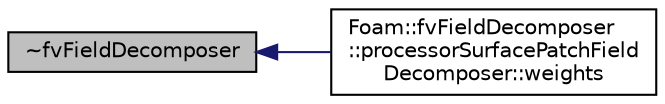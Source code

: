 digraph "~fvFieldDecomposer"
{
  bgcolor="transparent";
  edge [fontname="Helvetica",fontsize="10",labelfontname="Helvetica",labelfontsize="10"];
  node [fontname="Helvetica",fontsize="10",shape=record];
  rankdir="LR";
  Node1 [label="~fvFieldDecomposer",height=0.2,width=0.4,color="black", fillcolor="grey75", style="filled", fontcolor="black"];
  Node1 -> Node2 [dir="back",color="midnightblue",fontsize="10",style="solid",fontname="Helvetica"];
  Node2 [label="Foam::fvFieldDecomposer\l::processorSurfacePatchField\lDecomposer::weights",height=0.2,width=0.4,color="black",URL="$a02036.html#a99298bad4db02356678d536211e04b8c"];
}
